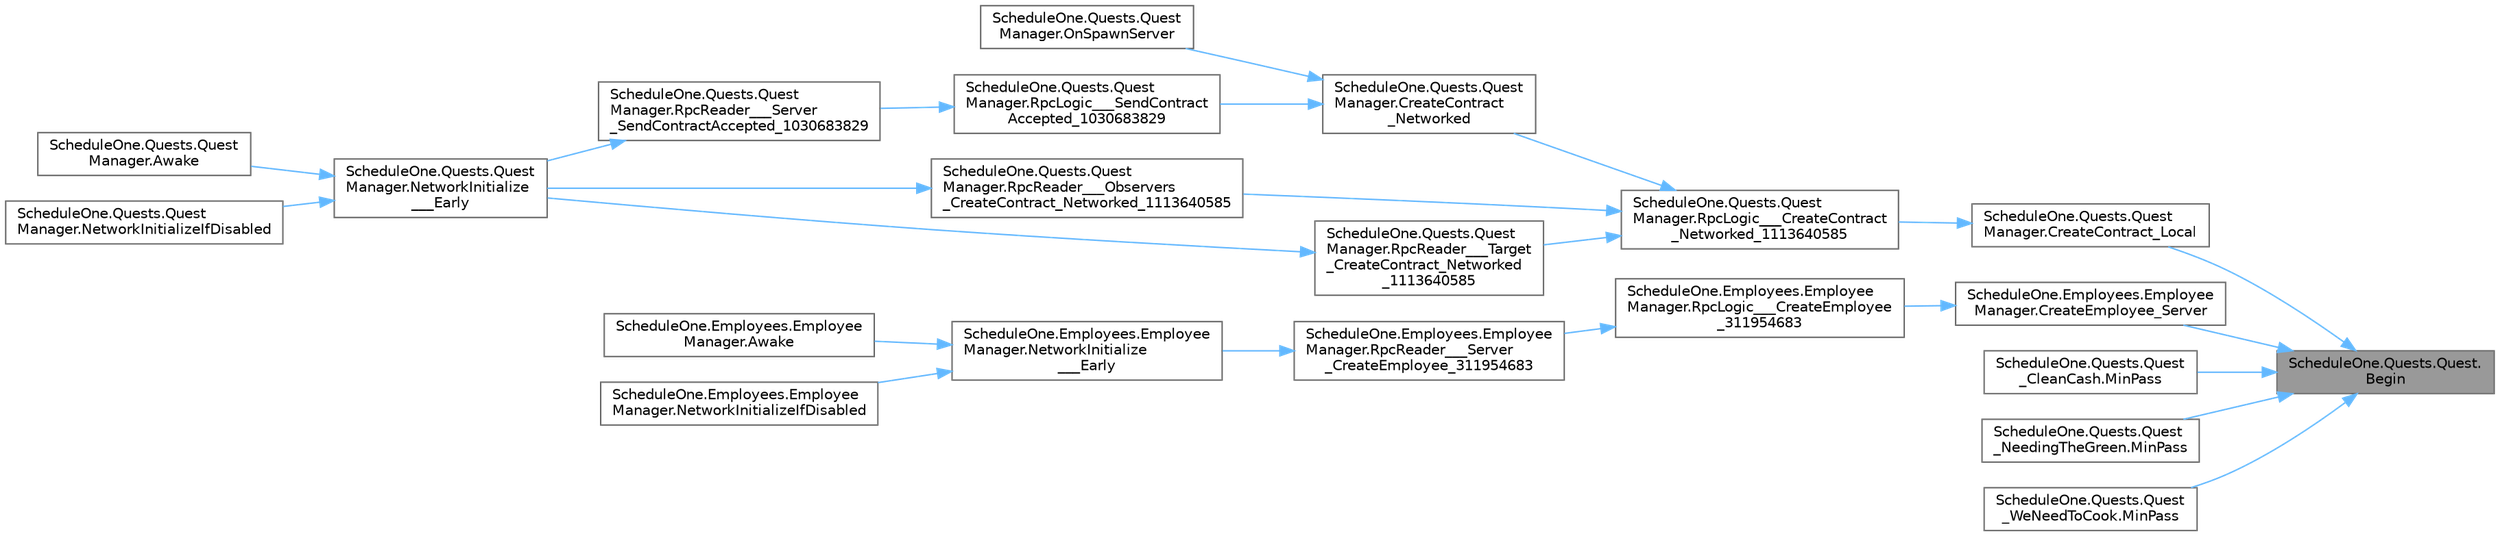 digraph "ScheduleOne.Quests.Quest.Begin"
{
 // LATEX_PDF_SIZE
  bgcolor="transparent";
  edge [fontname=Helvetica,fontsize=10,labelfontname=Helvetica,labelfontsize=10];
  node [fontname=Helvetica,fontsize=10,shape=box,height=0.2,width=0.4];
  rankdir="RL";
  Node1 [id="Node000001",label="ScheduleOne.Quests.Quest.\lBegin",height=0.2,width=0.4,color="gray40", fillcolor="grey60", style="filled", fontcolor="black",tooltip=" "];
  Node1 -> Node2 [id="edge1_Node000001_Node000002",dir="back",color="steelblue1",style="solid",tooltip=" "];
  Node2 [id="Node000002",label="ScheduleOne.Quests.Quest\lManager.CreateContract_Local",height=0.2,width=0.4,color="grey40", fillcolor="white", style="filled",URL="$class_schedule_one_1_1_quests_1_1_quest_manager.html#afc9b9cb6518ea5e204da79cead901068",tooltip=" "];
  Node2 -> Node3 [id="edge2_Node000002_Node000003",dir="back",color="steelblue1",style="solid",tooltip=" "];
  Node3 [id="Node000003",label="ScheduleOne.Quests.Quest\lManager.RpcLogic___CreateContract\l_Networked_1113640585",height=0.2,width=0.4,color="grey40", fillcolor="white", style="filled",URL="$class_schedule_one_1_1_quests_1_1_quest_manager.html#a4c8736c64b17a0b76d64f13fc4a0b02b",tooltip=" "];
  Node3 -> Node4 [id="edge3_Node000003_Node000004",dir="back",color="steelblue1",style="solid",tooltip=" "];
  Node4 [id="Node000004",label="ScheduleOne.Quests.Quest\lManager.CreateContract\l_Networked",height=0.2,width=0.4,color="grey40", fillcolor="white", style="filled",URL="$class_schedule_one_1_1_quests_1_1_quest_manager.html#aff16e1f6ab93b34af06768d83179144c",tooltip=" "];
  Node4 -> Node5 [id="edge4_Node000004_Node000005",dir="back",color="steelblue1",style="solid",tooltip=" "];
  Node5 [id="Node000005",label="ScheduleOne.Quests.Quest\lManager.OnSpawnServer",height=0.2,width=0.4,color="grey40", fillcolor="white", style="filled",URL="$class_schedule_one_1_1_quests_1_1_quest_manager.html#a125a1beae845924e8ffcf2f6c7227c4e",tooltip=" "];
  Node4 -> Node6 [id="edge5_Node000004_Node000006",dir="back",color="steelblue1",style="solid",tooltip=" "];
  Node6 [id="Node000006",label="ScheduleOne.Quests.Quest\lManager.RpcLogic___SendContract\lAccepted_1030683829",height=0.2,width=0.4,color="grey40", fillcolor="white", style="filled",URL="$class_schedule_one_1_1_quests_1_1_quest_manager.html#aabf4a8f26856f3a2a93687c5a38e6fe0",tooltip=" "];
  Node6 -> Node7 [id="edge6_Node000006_Node000007",dir="back",color="steelblue1",style="solid",tooltip=" "];
  Node7 [id="Node000007",label="ScheduleOne.Quests.Quest\lManager.RpcReader___Server\l_SendContractAccepted_1030683829",height=0.2,width=0.4,color="grey40", fillcolor="white", style="filled",URL="$class_schedule_one_1_1_quests_1_1_quest_manager.html#a7eda9df56dd0cca43007dcc8d2d9a328",tooltip=" "];
  Node7 -> Node8 [id="edge7_Node000007_Node000008",dir="back",color="steelblue1",style="solid",tooltip=" "];
  Node8 [id="Node000008",label="ScheduleOne.Quests.Quest\lManager.NetworkInitialize\l___Early",height=0.2,width=0.4,color="grey40", fillcolor="white", style="filled",URL="$class_schedule_one_1_1_quests_1_1_quest_manager.html#a66fcde9b07ce5fb67d1f2c60f7abf11e",tooltip=" "];
  Node8 -> Node9 [id="edge8_Node000008_Node000009",dir="back",color="steelblue1",style="solid",tooltip=" "];
  Node9 [id="Node000009",label="ScheduleOne.Quests.Quest\lManager.Awake",height=0.2,width=0.4,color="grey40", fillcolor="white", style="filled",URL="$class_schedule_one_1_1_quests_1_1_quest_manager.html#a12b527d82675133d3ff91b2189a24959",tooltip=" "];
  Node8 -> Node10 [id="edge9_Node000008_Node000010",dir="back",color="steelblue1",style="solid",tooltip=" "];
  Node10 [id="Node000010",label="ScheduleOne.Quests.Quest\lManager.NetworkInitializeIfDisabled",height=0.2,width=0.4,color="grey40", fillcolor="white", style="filled",URL="$class_schedule_one_1_1_quests_1_1_quest_manager.html#a30f476cf7bcb946b62f1a22aa7d06390",tooltip=" "];
  Node3 -> Node11 [id="edge10_Node000003_Node000011",dir="back",color="steelblue1",style="solid",tooltip=" "];
  Node11 [id="Node000011",label="ScheduleOne.Quests.Quest\lManager.RpcReader___Observers\l_CreateContract_Networked_1113640585",height=0.2,width=0.4,color="grey40", fillcolor="white", style="filled",URL="$class_schedule_one_1_1_quests_1_1_quest_manager.html#a6ba5163b94436b7cff248b9358885753",tooltip=" "];
  Node11 -> Node8 [id="edge11_Node000011_Node000008",dir="back",color="steelblue1",style="solid",tooltip=" "];
  Node3 -> Node12 [id="edge12_Node000003_Node000012",dir="back",color="steelblue1",style="solid",tooltip=" "];
  Node12 [id="Node000012",label="ScheduleOne.Quests.Quest\lManager.RpcReader___Target\l_CreateContract_Networked\l_1113640585",height=0.2,width=0.4,color="grey40", fillcolor="white", style="filled",URL="$class_schedule_one_1_1_quests_1_1_quest_manager.html#a04ad32528acd489f5255efd26af562f0",tooltip=" "];
  Node12 -> Node8 [id="edge13_Node000012_Node000008",dir="back",color="steelblue1",style="solid",tooltip=" "];
  Node1 -> Node13 [id="edge14_Node000001_Node000013",dir="back",color="steelblue1",style="solid",tooltip=" "];
  Node13 [id="Node000013",label="ScheduleOne.Employees.Employee\lManager.CreateEmployee_Server",height=0.2,width=0.4,color="grey40", fillcolor="white", style="filled",URL="$class_schedule_one_1_1_employees_1_1_employee_manager.html#ad254e96a805a1f4aa6cf7eb5795847d2",tooltip=" "];
  Node13 -> Node14 [id="edge15_Node000013_Node000014",dir="back",color="steelblue1",style="solid",tooltip=" "];
  Node14 [id="Node000014",label="ScheduleOne.Employees.Employee\lManager.RpcLogic___CreateEmployee\l_311954683",height=0.2,width=0.4,color="grey40", fillcolor="white", style="filled",URL="$class_schedule_one_1_1_employees_1_1_employee_manager.html#a9218ea027155196038ca0d957d793515",tooltip=" "];
  Node14 -> Node15 [id="edge16_Node000014_Node000015",dir="back",color="steelblue1",style="solid",tooltip=" "];
  Node15 [id="Node000015",label="ScheduleOne.Employees.Employee\lManager.RpcReader___Server\l_CreateEmployee_311954683",height=0.2,width=0.4,color="grey40", fillcolor="white", style="filled",URL="$class_schedule_one_1_1_employees_1_1_employee_manager.html#a25d83caa5f30d1416d9b6987d0c8e52c",tooltip=" "];
  Node15 -> Node16 [id="edge17_Node000015_Node000016",dir="back",color="steelblue1",style="solid",tooltip=" "];
  Node16 [id="Node000016",label="ScheduleOne.Employees.Employee\lManager.NetworkInitialize\l___Early",height=0.2,width=0.4,color="grey40", fillcolor="white", style="filled",URL="$class_schedule_one_1_1_employees_1_1_employee_manager.html#a72b26ce92b75ed52f37d5363001334ec",tooltip=" "];
  Node16 -> Node17 [id="edge18_Node000016_Node000017",dir="back",color="steelblue1",style="solid",tooltip=" "];
  Node17 [id="Node000017",label="ScheduleOne.Employees.Employee\lManager.Awake",height=0.2,width=0.4,color="grey40", fillcolor="white", style="filled",URL="$class_schedule_one_1_1_employees_1_1_employee_manager.html#a0d7b369e7309f5fd88bf935a9d197273",tooltip=" "];
  Node16 -> Node18 [id="edge19_Node000016_Node000018",dir="back",color="steelblue1",style="solid",tooltip=" "];
  Node18 [id="Node000018",label="ScheduleOne.Employees.Employee\lManager.NetworkInitializeIfDisabled",height=0.2,width=0.4,color="grey40", fillcolor="white", style="filled",URL="$class_schedule_one_1_1_employees_1_1_employee_manager.html#a50e1c7e1e3f527498c7d50f22382ad13",tooltip=" "];
  Node1 -> Node19 [id="edge20_Node000001_Node000019",dir="back",color="steelblue1",style="solid",tooltip=" "];
  Node19 [id="Node000019",label="ScheduleOne.Quests.Quest\l_CleanCash.MinPass",height=0.2,width=0.4,color="grey40", fillcolor="white", style="filled",URL="$class_schedule_one_1_1_quests_1_1_quest___clean_cash.html#a9c844cf8b599ffbc691fac255c127d97",tooltip=" "];
  Node1 -> Node20 [id="edge21_Node000001_Node000020",dir="back",color="steelblue1",style="solid",tooltip=" "];
  Node20 [id="Node000020",label="ScheduleOne.Quests.Quest\l_NeedingTheGreen.MinPass",height=0.2,width=0.4,color="grey40", fillcolor="white", style="filled",URL="$class_schedule_one_1_1_quests_1_1_quest___needing_the_green.html#a689a77462ca0ec7cd94f30fd1f671aef",tooltip=" "];
  Node1 -> Node21 [id="edge22_Node000001_Node000021",dir="back",color="steelblue1",style="solid",tooltip=" "];
  Node21 [id="Node000021",label="ScheduleOne.Quests.Quest\l_WeNeedToCook.MinPass",height=0.2,width=0.4,color="grey40", fillcolor="white", style="filled",URL="$class_schedule_one_1_1_quests_1_1_quest___we_need_to_cook.html#ac32e4209eedefdaec8afc28dab027ece",tooltip=" "];
}
